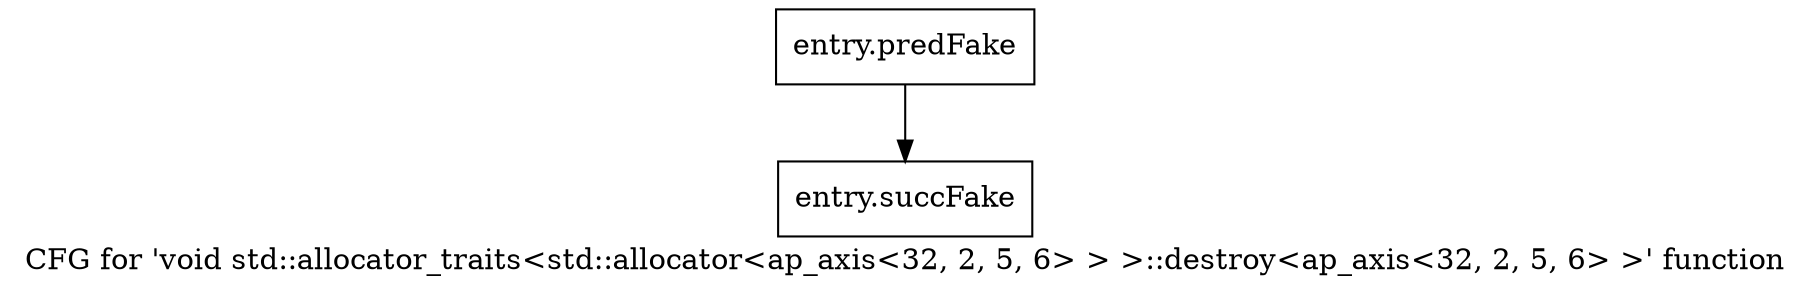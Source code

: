digraph "CFG for 'void std::allocator_traits\<std::allocator\<ap_axis\<32, 2, 5, 6\> \> \>::destroy\<ap_axis\<32, 2, 5, 6\> \>' function" {
	label="CFG for 'void std::allocator_traits\<std::allocator\<ap_axis\<32, 2, 5, 6\> \> \>::destroy\<ap_axis\<32, 2, 5, 6\> \>' function";

	Node0x4808f40 [shape=record,filename="",linenumber="",label="{entry.predFake}"];
	Node0x4808f40 -> Node0x482c260[ callList="" memoryops="" filename="/proj/xbuilds/2019.2_0801_1/installs/lin64/Vivado/HEAD/tps/lnx64/gcc-6.2.0/lib/gcc/x86_64-pc-linux-gnu/6.2.0/../../../../include/c++/6.2.0/bits/alloc_traits.h"];
	Node0x482c260 [shape=record,filename="/proj/xbuilds/2019.2_0801_1/installs/lin64/Vivado/HEAD/tps/lnx64/gcc-6.2.0/lib/gcc/x86_64-pc-linux-gnu/6.2.0/../../../../include/c++/6.2.0/bits/alloc_traits.h",linenumber="467",label="{entry.succFake}"];
}
